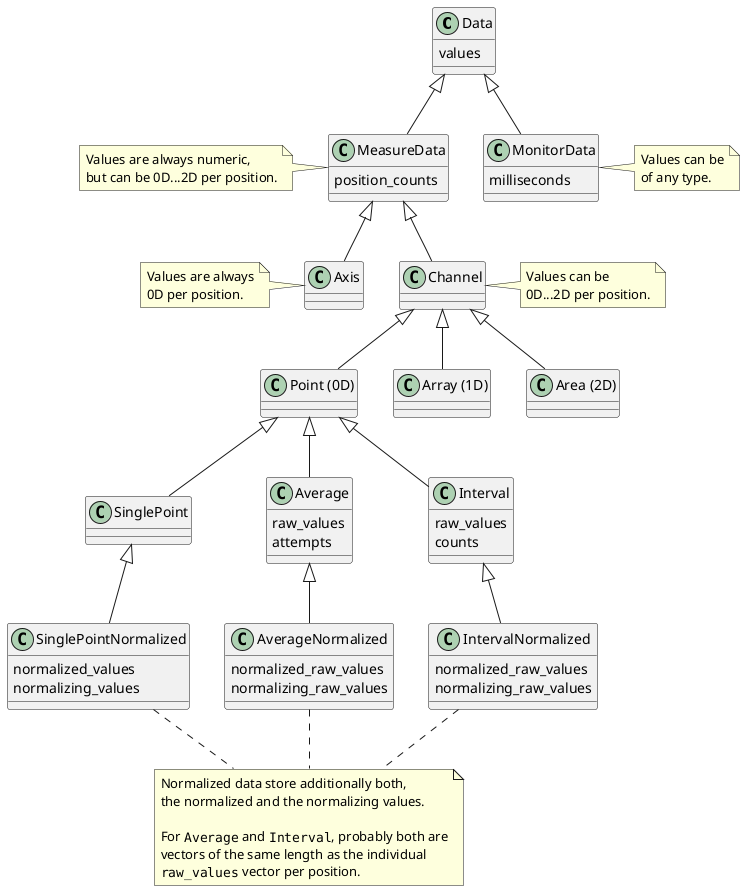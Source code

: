@startuml
'https://plantuml.com/class-diagram

class Data {
    values
}

class MeasureData extends Data {
    position_counts
}

note left of MeasureData
    Values are always numeric,
    but can be 0D...2D per position.
end note

class MonitorData extends Data {
    milliseconds
}

note right of MonitorData
    Values can be
    of any type.
end note

class Axis extends MeasureData {}

note left of Axis
    Values are always
    0D per position.
end note

class Channel extends MeasureData {}

note right of Channel
    Values can be
    0D...2D per position.
end note

class "Point (0D)" extends Channel {}

class SinglePoint extends "Point (0D)" {}

class SinglePointNormalized extends SinglePoint {
    normalized_values
    normalizing_values
}

class Average extends "Point (0D)" {
    raw_values
    attempts
}

class AverageNormalized extends Average {
    normalized_raw_values
    normalizing_raw_values
}

class Interval extends "Point (0D)" {
    raw_values
    counts
}

class IntervalNormalized extends Interval {
    normalized_raw_values
    normalizing_raw_values
}

note as NormalizeNote
    Normalized data store additionally both,
    the normalized and the normalizing values.

    For ""Average"" and ""Interval"", probably both are
    vectors of the same length as the individual
    ""raw_values"" vector per position.
end note

SinglePointNormalized .. NormalizeNote
AverageNormalized .. NormalizeNote
IntervalNormalized .. NormalizeNote

class "Array (1D)" extends Channel {}

class "Area (2D)" extends Channel {}
@enduml